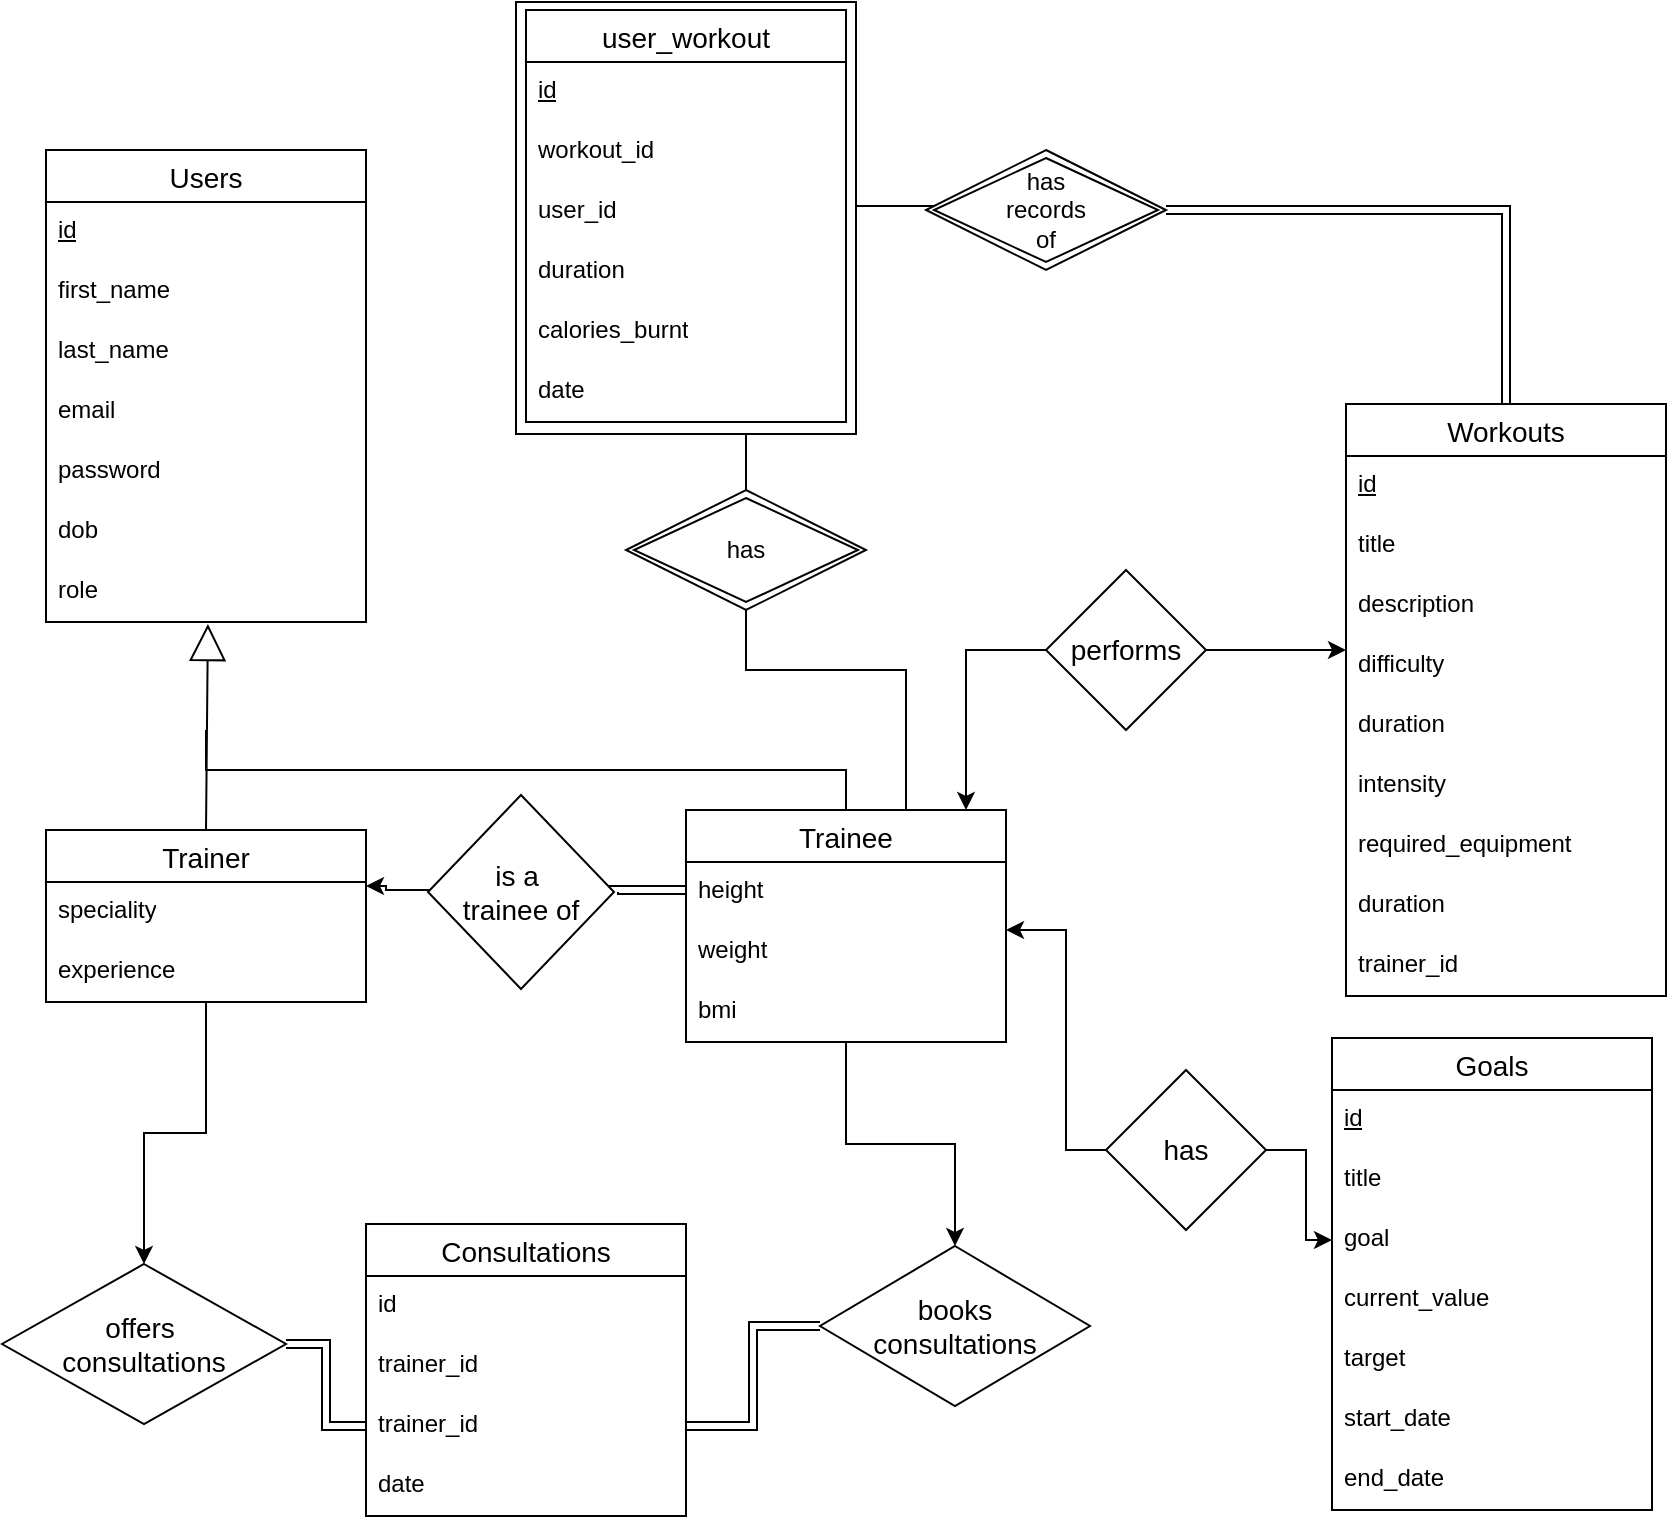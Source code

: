 <mxfile version="24.1.0" type="device">
  <diagram id="R2lEEEUBdFMjLlhIrx00" name="Page-1">
    <mxGraphModel dx="2232" dy="1115" grid="0" gridSize="10" guides="1" tooltips="1" connect="1" arrows="1" fold="1" page="1" pageScale="1" pageWidth="850" pageHeight="1100" math="0" shadow="0" extFonts="Permanent Marker^https://fonts.googleapis.com/css?family=Permanent+Marker">
      <root>
        <mxCell id="0" />
        <mxCell id="1" parent="0" />
        <mxCell id="vYRqb_S8oI8tM6KtPn8w-90" value="" style="edgeStyle=orthogonalEdgeStyle;rounded=0;orthogonalLoop=1;jettySize=auto;html=1;startArrow=none;startFill=0;endArrow=none;endFill=0;entryX=0.031;entryY=0.517;entryDx=0;entryDy=0;entryPerimeter=0;" parent="1" source="dsEKeWwiXh3vwSFn_Av_-27" target="vYRqb_S8oI8tM6KtPn8w-98" edge="1">
          <mxGeometry relative="1" as="geometry">
            <mxPoint x="462" y="188" as="targetPoint" />
            <Array as="points">
              <mxPoint x="466" y="188" />
            </Array>
          </mxGeometry>
        </mxCell>
        <mxCell id="dsEKeWwiXh3vwSFn_Av_-67" value="Goals" style="swimlane;fontStyle=0;childLayout=stackLayout;horizontal=1;startSize=26;horizontalStack=0;resizeParent=1;resizeParentMax=0;resizeLast=0;collapsible=1;marginBottom=0;align=center;fontSize=14;" parent="1" vertex="1">
          <mxGeometry x="665" y="604" width="160" height="236" as="geometry" />
        </mxCell>
        <mxCell id="dsEKeWwiXh3vwSFn_Av_-68" value="id" style="text;strokeColor=none;fillColor=none;spacingLeft=4;spacingRight=4;overflow=hidden;rotatable=0;points=[[0,0.5],[1,0.5]];portConstraint=eastwest;fontSize=12;whiteSpace=wrap;html=1;fontStyle=4" parent="dsEKeWwiXh3vwSFn_Av_-67" vertex="1">
          <mxGeometry y="26" width="160" height="30" as="geometry" />
        </mxCell>
        <mxCell id="dsEKeWwiXh3vwSFn_Av_-71" value="title" style="text;strokeColor=none;fillColor=none;spacingLeft=4;spacingRight=4;overflow=hidden;rotatable=0;points=[[0,0.5],[1,0.5]];portConstraint=eastwest;fontSize=12;whiteSpace=wrap;html=1;" parent="dsEKeWwiXh3vwSFn_Av_-67" vertex="1">
          <mxGeometry y="56" width="160" height="30" as="geometry" />
        </mxCell>
        <mxCell id="dsEKeWwiXh3vwSFn_Av_-72" value="goal" style="text;strokeColor=none;fillColor=none;spacingLeft=4;spacingRight=4;overflow=hidden;rotatable=0;points=[[0,0.5],[1,0.5]];portConstraint=eastwest;fontSize=12;whiteSpace=wrap;html=1;" parent="dsEKeWwiXh3vwSFn_Av_-67" vertex="1">
          <mxGeometry y="86" width="160" height="30" as="geometry" />
        </mxCell>
        <mxCell id="dsEKeWwiXh3vwSFn_Av_-73" value="current_value" style="text;strokeColor=none;fillColor=none;spacingLeft=4;spacingRight=4;overflow=hidden;rotatable=0;points=[[0,0.5],[1,0.5]];portConstraint=eastwest;fontSize=12;whiteSpace=wrap;html=1;" parent="dsEKeWwiXh3vwSFn_Av_-67" vertex="1">
          <mxGeometry y="116" width="160" height="30" as="geometry" />
        </mxCell>
        <mxCell id="vYRqb_S8oI8tM6KtPn8w-14" value="target" style="text;strokeColor=none;fillColor=none;spacingLeft=4;spacingRight=4;overflow=hidden;rotatable=0;points=[[0,0.5],[1,0.5]];portConstraint=eastwest;fontSize=12;whiteSpace=wrap;html=1;" parent="dsEKeWwiXh3vwSFn_Av_-67" vertex="1">
          <mxGeometry y="146" width="160" height="30" as="geometry" />
        </mxCell>
        <mxCell id="vYRqb_S8oI8tM6KtPn8w-15" value="start_date" style="text;strokeColor=none;fillColor=none;spacingLeft=4;spacingRight=4;overflow=hidden;rotatable=0;points=[[0,0.5],[1,0.5]];portConstraint=eastwest;fontSize=12;whiteSpace=wrap;html=1;" parent="dsEKeWwiXh3vwSFn_Av_-67" vertex="1">
          <mxGeometry y="176" width="160" height="30" as="geometry" />
        </mxCell>
        <mxCell id="9ZG30QUj6RVwL9zgfrv7-12" value="end_date" style="text;strokeColor=none;fillColor=none;spacingLeft=4;spacingRight=4;overflow=hidden;rotatable=0;points=[[0,0.5],[1,0.5]];portConstraint=eastwest;fontSize=12;whiteSpace=wrap;html=1;" vertex="1" parent="dsEKeWwiXh3vwSFn_Av_-67">
          <mxGeometry y="206" width="160" height="30" as="geometry" />
        </mxCell>
        <mxCell id="dsEKeWwiXh3vwSFn_Av_-12" value="Workouts" style="swimlane;fontStyle=0;childLayout=stackLayout;horizontal=1;startSize=26;horizontalStack=0;resizeParent=1;resizeParentMax=0;resizeLast=0;collapsible=1;marginBottom=0;align=center;fontSize=14;" parent="1" vertex="1">
          <mxGeometry x="672" y="287" width="160" height="296" as="geometry" />
        </mxCell>
        <mxCell id="dsEKeWwiXh3vwSFn_Av_-13" value="id" style="text;strokeColor=none;fillColor=none;spacingLeft=4;spacingRight=4;overflow=hidden;rotatable=0;points=[[0,0.5],[1,0.5]];portConstraint=eastwest;fontSize=12;whiteSpace=wrap;html=1;fontStyle=4" parent="dsEKeWwiXh3vwSFn_Av_-12" vertex="1">
          <mxGeometry y="26" width="160" height="30" as="geometry" />
        </mxCell>
        <mxCell id="dsEKeWwiXh3vwSFn_Av_-14" value="title" style="text;strokeColor=none;fillColor=none;spacingLeft=4;spacingRight=4;overflow=hidden;rotatable=0;points=[[0,0.5],[1,0.5]];portConstraint=eastwest;fontSize=12;whiteSpace=wrap;html=1;" parent="dsEKeWwiXh3vwSFn_Av_-12" vertex="1">
          <mxGeometry y="56" width="160" height="30" as="geometry" />
        </mxCell>
        <mxCell id="dsEKeWwiXh3vwSFn_Av_-15" value="description" style="text;strokeColor=none;fillColor=none;spacingLeft=4;spacingRight=4;overflow=hidden;rotatable=0;points=[[0,0.5],[1,0.5]];portConstraint=eastwest;fontSize=12;whiteSpace=wrap;html=1;" parent="dsEKeWwiXh3vwSFn_Av_-12" vertex="1">
          <mxGeometry y="86" width="160" height="30" as="geometry" />
        </mxCell>
        <mxCell id="dsEKeWwiXh3vwSFn_Av_-17" value="difficulty" style="text;strokeColor=none;fillColor=none;spacingLeft=4;spacingRight=4;overflow=hidden;rotatable=0;points=[[0,0.5],[1,0.5]];portConstraint=eastwest;fontSize=12;whiteSpace=wrap;html=1;" parent="dsEKeWwiXh3vwSFn_Av_-12" vertex="1">
          <mxGeometry y="116" width="160" height="30" as="geometry" />
        </mxCell>
        <mxCell id="dsEKeWwiXh3vwSFn_Av_-18" value="duration" style="text;strokeColor=none;fillColor=none;spacingLeft=4;spacingRight=4;overflow=hidden;rotatable=0;points=[[0,0.5],[1,0.5]];portConstraint=eastwest;fontSize=12;whiteSpace=wrap;html=1;" parent="dsEKeWwiXh3vwSFn_Av_-12" vertex="1">
          <mxGeometry y="146" width="160" height="30" as="geometry" />
        </mxCell>
        <mxCell id="9ZG30QUj6RVwL9zgfrv7-5" value="intensity" style="text;strokeColor=none;fillColor=none;spacingLeft=4;spacingRight=4;overflow=hidden;rotatable=0;points=[[0,0.5],[1,0.5]];portConstraint=eastwest;fontSize=12;whiteSpace=wrap;html=1;" vertex="1" parent="dsEKeWwiXh3vwSFn_Av_-12">
          <mxGeometry y="176" width="160" height="30" as="geometry" />
        </mxCell>
        <mxCell id="9ZG30QUj6RVwL9zgfrv7-6" value="required_equipment" style="text;strokeColor=none;fillColor=none;spacingLeft=4;spacingRight=4;overflow=hidden;rotatable=0;points=[[0,0.5],[1,0.5]];portConstraint=eastwest;fontSize=12;whiteSpace=wrap;html=1;" vertex="1" parent="dsEKeWwiXh3vwSFn_Av_-12">
          <mxGeometry y="206" width="160" height="30" as="geometry" />
        </mxCell>
        <mxCell id="9ZG30QUj6RVwL9zgfrv7-7" value="duration" style="text;strokeColor=none;fillColor=none;spacingLeft=4;spacingRight=4;overflow=hidden;rotatable=0;points=[[0,0.5],[1,0.5]];portConstraint=eastwest;fontSize=12;whiteSpace=wrap;html=1;" vertex="1" parent="dsEKeWwiXh3vwSFn_Av_-12">
          <mxGeometry y="236" width="160" height="30" as="geometry" />
        </mxCell>
        <mxCell id="9ZG30QUj6RVwL9zgfrv7-9" value="trainer_id" style="text;strokeColor=none;fillColor=none;spacingLeft=4;spacingRight=4;overflow=hidden;rotatable=0;points=[[0,0.5],[1,0.5]];portConstraint=eastwest;fontSize=12;whiteSpace=wrap;html=1;" vertex="1" parent="dsEKeWwiXh3vwSFn_Av_-12">
          <mxGeometry y="266" width="160" height="30" as="geometry" />
        </mxCell>
        <mxCell id="vYRqb_S8oI8tM6KtPn8w-95" value="" style="edgeStyle=orthogonalEdgeStyle;rounded=0;orthogonalLoop=1;jettySize=auto;html=1;" parent="1" source="vYRqb_S8oI8tM6KtPn8w-94" target="vYRqb_S8oI8tM6KtPn8w-33" edge="1">
          <mxGeometry relative="1" as="geometry">
            <Array as="points">
              <mxPoint x="482" y="410" />
            </Array>
          </mxGeometry>
        </mxCell>
        <mxCell id="WO7m2SJGeX4X1nZ1OJgk-1" value="Users" style="swimlane;fontStyle=0;childLayout=stackLayout;horizontal=1;startSize=26;horizontalStack=0;resizeParent=1;resizeParentMax=0;resizeLast=0;collapsible=1;marginBottom=0;align=center;fontSize=14;" parent="1" vertex="1">
          <mxGeometry x="22" y="160" width="160" height="236" as="geometry">
            <mxRectangle x="-820" y="10" width="70" height="30" as="alternateBounds" />
          </mxGeometry>
        </mxCell>
        <mxCell id="WO7m2SJGeX4X1nZ1OJgk-2" value="&lt;u&gt;id&lt;/u&gt;" style="text;strokeColor=none;fillColor=none;spacingLeft=4;spacingRight=4;overflow=hidden;rotatable=0;points=[[0,0.5],[1,0.5]];portConstraint=eastwest;fontSize=12;whiteSpace=wrap;html=1;" parent="WO7m2SJGeX4X1nZ1OJgk-1" vertex="1">
          <mxGeometry y="26" width="160" height="30" as="geometry" />
        </mxCell>
        <mxCell id="WO7m2SJGeX4X1nZ1OJgk-3" value="first_name" style="text;strokeColor=none;fillColor=none;spacingLeft=4;spacingRight=4;overflow=hidden;rotatable=0;points=[[0,0.5],[1,0.5]];portConstraint=eastwest;fontSize=12;whiteSpace=wrap;html=1;" parent="WO7m2SJGeX4X1nZ1OJgk-1" vertex="1">
          <mxGeometry y="56" width="160" height="30" as="geometry" />
        </mxCell>
        <mxCell id="WO7m2SJGeX4X1nZ1OJgk-4" value="last_name" style="text;strokeColor=none;fillColor=none;spacingLeft=4;spacingRight=4;overflow=hidden;rotatable=0;points=[[0,0.5],[1,0.5]];portConstraint=eastwest;fontSize=12;whiteSpace=wrap;html=1;" parent="WO7m2SJGeX4X1nZ1OJgk-1" vertex="1">
          <mxGeometry y="86" width="160" height="30" as="geometry" />
        </mxCell>
        <mxCell id="dsEKeWwiXh3vwSFn_Av_-4" value="email" style="text;strokeColor=none;fillColor=none;spacingLeft=4;spacingRight=4;overflow=hidden;rotatable=0;points=[[0,0.5],[1,0.5]];portConstraint=eastwest;fontSize=12;whiteSpace=wrap;html=1;" parent="WO7m2SJGeX4X1nZ1OJgk-1" vertex="1">
          <mxGeometry y="116" width="160" height="30" as="geometry" />
        </mxCell>
        <mxCell id="dsEKeWwiXh3vwSFn_Av_-5" value="password" style="text;strokeColor=none;fillColor=none;spacingLeft=4;spacingRight=4;overflow=hidden;rotatable=0;points=[[0,0.5],[1,0.5]];portConstraint=eastwest;fontSize=12;whiteSpace=wrap;html=1;" parent="WO7m2SJGeX4X1nZ1OJgk-1" vertex="1">
          <mxGeometry y="146" width="160" height="30" as="geometry" />
        </mxCell>
        <mxCell id="dsEKeWwiXh3vwSFn_Av_-3" value="dob" style="text;strokeColor=none;fillColor=none;spacingLeft=4;spacingRight=4;overflow=hidden;rotatable=0;points=[[0,0.5],[1,0.5]];portConstraint=eastwest;fontSize=12;whiteSpace=wrap;html=1;" parent="WO7m2SJGeX4X1nZ1OJgk-1" vertex="1">
          <mxGeometry y="176" width="160" height="30" as="geometry" />
        </mxCell>
        <mxCell id="dsEKeWwiXh3vwSFn_Av_-8" value="role" style="text;strokeColor=none;fillColor=none;spacingLeft=4;spacingRight=4;overflow=hidden;rotatable=0;points=[[0,0.5],[1,0.5]];portConstraint=eastwest;fontSize=12;whiteSpace=wrap;html=1;" parent="WO7m2SJGeX4X1nZ1OJgk-1" vertex="1">
          <mxGeometry y="206" width="160" height="30" as="geometry" />
        </mxCell>
        <mxCell id="vYRqb_S8oI8tM6KtPn8w-32" value="" style="edgeStyle=orthogonalEdgeStyle;rounded=0;orthogonalLoop=1;jettySize=auto;html=1;endArrow=block;endFill=0;endSize=16;entryX=0.506;entryY=1.033;entryDx=0;entryDy=0;entryPerimeter=0;" parent="1" edge="1" target="dsEKeWwiXh3vwSFn_Av_-8">
          <mxGeometry relative="1" as="geometry">
            <mxPoint x="101.9" y="510.81" as="sourcePoint" />
            <mxPoint x="101.9" y="426" as="targetPoint" />
            <Array as="points" />
          </mxGeometry>
        </mxCell>
        <mxCell id="9ZG30QUj6RVwL9zgfrv7-22" value="" style="edgeStyle=orthogonalEdgeStyle;rounded=0;orthogonalLoop=1;jettySize=auto;html=1;" edge="1" parent="1" source="vYRqb_S8oI8tM6KtPn8w-26" target="9ZG30QUj6RVwL9zgfrv7-21">
          <mxGeometry relative="1" as="geometry" />
        </mxCell>
        <mxCell id="vYRqb_S8oI8tM6KtPn8w-26" value="Trainer" style="swimlane;fontStyle=0;childLayout=stackLayout;horizontal=1;startSize=26;horizontalStack=0;resizeParent=1;resizeParentMax=0;resizeLast=0;collapsible=1;marginBottom=0;align=center;fontSize=14;" parent="1" vertex="1">
          <mxGeometry x="22" y="500" width="160" height="86" as="geometry" />
        </mxCell>
        <mxCell id="9ZG30QUj6RVwL9zgfrv7-10" value="speciality&lt;div&gt;&lt;br&gt;&lt;/div&gt;&lt;div&gt;&lt;br&gt;&lt;/div&gt;" style="text;strokeColor=none;fillColor=none;spacingLeft=4;spacingRight=4;overflow=hidden;rotatable=0;points=[[0,0.5],[1,0.5]];portConstraint=eastwest;fontSize=12;whiteSpace=wrap;html=1;" vertex="1" parent="vYRqb_S8oI8tM6KtPn8w-26">
          <mxGeometry y="26" width="160" height="30" as="geometry" />
        </mxCell>
        <mxCell id="9ZG30QUj6RVwL9zgfrv7-11" value="experience" style="text;strokeColor=none;fillColor=none;spacingLeft=4;spacingRight=4;overflow=hidden;rotatable=0;points=[[0,0.5],[1,0.5]];portConstraint=eastwest;fontSize=12;whiteSpace=wrap;html=1;" vertex="1" parent="vYRqb_S8oI8tM6KtPn8w-26">
          <mxGeometry y="56" width="160" height="30" as="geometry" />
        </mxCell>
        <mxCell id="vYRqb_S8oI8tM6KtPn8w-37" value="" style="edgeStyle=orthogonalEdgeStyle;rounded=0;orthogonalLoop=1;jettySize=auto;html=1;endArrow=none;endFill=0;endSize=16;exitX=0.5;exitY=0;exitDx=0;exitDy=0;" parent="1" source="vYRqb_S8oI8tM6KtPn8w-33" edge="1">
          <mxGeometry relative="1" as="geometry">
            <mxPoint x="102" y="450" as="targetPoint" />
            <Array as="points">
              <mxPoint x="422" y="470" />
              <mxPoint x="102" y="470" />
            </Array>
          </mxGeometry>
        </mxCell>
        <mxCell id="vYRqb_S8oI8tM6KtPn8w-105" value="" style="edgeStyle=orthogonalEdgeStyle;rounded=0;orthogonalLoop=1;jettySize=auto;html=1;entryX=0.5;entryY=1;entryDx=0;entryDy=0;endArrow=none;endFill=0;" parent="1" source="vYRqb_S8oI8tM6KtPn8w-33" target="vYRqb_S8oI8tM6KtPn8w-104" edge="1">
          <mxGeometry relative="1" as="geometry">
            <Array as="points">
              <mxPoint x="452" y="420" />
              <mxPoint x="372" y="420" />
            </Array>
          </mxGeometry>
        </mxCell>
        <mxCell id="vYRqb_S8oI8tM6KtPn8w-142" value="" style="edgeStyle=orthogonalEdgeStyle;rounded=0;orthogonalLoop=1;jettySize=auto;html=1;" parent="1" source="vYRqb_S8oI8tM6KtPn8w-141" target="vYRqb_S8oI8tM6KtPn8w-33" edge="1">
          <mxGeometry relative="1" as="geometry">
            <Array as="points">
              <mxPoint x="532" y="660" />
              <mxPoint x="532" y="550" />
            </Array>
          </mxGeometry>
        </mxCell>
        <mxCell id="9ZG30QUj6RVwL9zgfrv7-25" value="" style="edgeStyle=orthogonalEdgeStyle;rounded=0;orthogonalLoop=1;jettySize=auto;html=1;" edge="1" parent="1" source="vYRqb_S8oI8tM6KtPn8w-33" target="9ZG30QUj6RVwL9zgfrv7-24">
          <mxGeometry relative="1" as="geometry" />
        </mxCell>
        <mxCell id="vYRqb_S8oI8tM6KtPn8w-33" value="Trainee" style="swimlane;fontStyle=0;childLayout=stackLayout;horizontal=1;startSize=26;horizontalStack=0;resizeParent=1;resizeParentMax=0;resizeLast=0;collapsible=1;marginBottom=0;align=center;fontSize=14;" parent="1" vertex="1">
          <mxGeometry x="342" y="490" width="160" height="116" as="geometry" />
        </mxCell>
        <mxCell id="dsEKeWwiXh3vwSFn_Av_-11" value="height" style="text;strokeColor=none;fillColor=none;spacingLeft=4;spacingRight=4;overflow=hidden;rotatable=0;points=[[0,0.5],[1,0.5]];portConstraint=eastwest;fontSize=12;whiteSpace=wrap;html=1;" parent="vYRqb_S8oI8tM6KtPn8w-33" vertex="1">
          <mxGeometry y="26" width="160" height="30" as="geometry" />
        </mxCell>
        <mxCell id="dsEKeWwiXh3vwSFn_Av_-10" value="weight" style="text;strokeColor=none;fillColor=none;spacingLeft=4;spacingRight=4;overflow=hidden;rotatable=0;points=[[0,0.5],[1,0.5]];portConstraint=eastwest;fontSize=12;whiteSpace=wrap;html=1;" parent="vYRqb_S8oI8tM6KtPn8w-33" vertex="1">
          <mxGeometry y="56" width="160" height="30" as="geometry" />
        </mxCell>
        <mxCell id="dsEKeWwiXh3vwSFn_Av_-9" value="bmi" style="text;strokeColor=none;fillColor=none;spacingLeft=4;spacingRight=4;overflow=hidden;rotatable=0;points=[[0,0.5],[1,0.5]];portConstraint=eastwest;fontSize=12;whiteSpace=wrap;html=1;" parent="vYRqb_S8oI8tM6KtPn8w-33" vertex="1">
          <mxGeometry y="86" width="160" height="30" as="geometry" />
        </mxCell>
        <mxCell id="vYRqb_S8oI8tM6KtPn8w-48" value="" style="edgeStyle=orthogonalEdgeStyle;rounded=0;orthogonalLoop=1;jettySize=auto;html=1;shape=link;exitX=1;exitY=0.5;exitDx=0;exitDy=0;" parent="1" source="vYRqb_S8oI8tM6KtPn8w-46" target="dsEKeWwiXh3vwSFn_Av_-11" edge="1">
          <mxGeometry relative="1" as="geometry">
            <mxPoint x="337" y="535.0" as="targetPoint" />
            <Array as="points">
              <mxPoint x="332" y="530" />
              <mxPoint x="332" y="530" />
            </Array>
          </mxGeometry>
        </mxCell>
        <mxCell id="vYRqb_S8oI8tM6KtPn8w-46" value="is a&amp;nbsp;&lt;div&gt;trainee of&lt;/div&gt;" style="rhombus;whiteSpace=wrap;html=1;fontSize=14;fontStyle=0;startSize=26;" parent="1" vertex="1">
          <mxGeometry x="213" y="482.5" width="93" height="97" as="geometry" />
        </mxCell>
        <mxCell id="vYRqb_S8oI8tM6KtPn8w-47" value="" style="edgeStyle=orthogonalEdgeStyle;rounded=0;orthogonalLoop=1;jettySize=auto;html=1;" parent="1" source="vYRqb_S8oI8tM6KtPn8w-46" target="vYRqb_S8oI8tM6KtPn8w-26" edge="1">
          <mxGeometry relative="1" as="geometry">
            <Array as="points">
              <mxPoint x="192" y="530" />
              <mxPoint x="192" y="528" />
            </Array>
          </mxGeometry>
        </mxCell>
        <mxCell id="26fUNHpZDfPD_F_0Z8rU-1" value="" style="edgeStyle=orthogonalEdgeStyle;rounded=0;orthogonalLoop=1;jettySize=auto;html=1;exitX=1;exitY=0.5;exitDx=0;exitDy=0;" parent="1" source="vYRqb_S8oI8tM6KtPn8w-94" target="dsEKeWwiXh3vwSFn_Av_-17" edge="1">
          <mxGeometry relative="1" as="geometry">
            <Array as="points">
              <mxPoint x="653" y="410" />
              <mxPoint x="653" y="410" />
            </Array>
          </mxGeometry>
        </mxCell>
        <mxCell id="vYRqb_S8oI8tM6KtPn8w-94" value="performs" style="rhombus;whiteSpace=wrap;html=1;fontSize=14;fontStyle=0;startSize=26;" parent="1" vertex="1">
          <mxGeometry x="522" y="370" width="80" height="80" as="geometry" />
        </mxCell>
        <mxCell id="9ZG30QUj6RVwL9zgfrv7-3" style="edgeStyle=orthogonalEdgeStyle;rounded=0;orthogonalLoop=1;jettySize=auto;html=1;exitX=1;exitY=0.5;exitDx=0;exitDy=0;shape=link;" edge="1" parent="1" source="vYRqb_S8oI8tM6KtPn8w-98" target="dsEKeWwiXh3vwSFn_Av_-12">
          <mxGeometry relative="1" as="geometry" />
        </mxCell>
        <mxCell id="vYRqb_S8oI8tM6KtPn8w-98" value="has&lt;br&gt;records&lt;br&gt;of" style="shape=rhombus;double=1;perimeter=rhombusPerimeter;whiteSpace=wrap;html=1;align=center;" parent="1" vertex="1">
          <mxGeometry x="462" y="160" width="120" height="60" as="geometry" />
        </mxCell>
        <mxCell id="vYRqb_S8oI8tM6KtPn8w-106" value="" style="edgeStyle=orthogonalEdgeStyle;rounded=0;orthogonalLoop=1;jettySize=auto;html=1;endArrow=none;endFill=0;" parent="1" source="vYRqb_S8oI8tM6KtPn8w-104" target="dsEKeWwiXh3vwSFn_Av_-35" edge="1">
          <mxGeometry relative="1" as="geometry">
            <Array as="points">
              <mxPoint x="372" y="290" />
              <mxPoint x="372" y="290" />
            </Array>
          </mxGeometry>
        </mxCell>
        <mxCell id="vYRqb_S8oI8tM6KtPn8w-104" value="has" style="shape=rhombus;double=1;perimeter=rhombusPerimeter;whiteSpace=wrap;html=1;align=center;" parent="1" vertex="1">
          <mxGeometry x="312" y="330" width="120" height="60" as="geometry" />
        </mxCell>
        <mxCell id="vYRqb_S8oI8tM6KtPn8w-143" value="" style="edgeStyle=orthogonalEdgeStyle;rounded=0;orthogonalLoop=1;jettySize=auto;html=1;" parent="1" source="vYRqb_S8oI8tM6KtPn8w-141" target="dsEKeWwiXh3vwSFn_Av_-72" edge="1">
          <mxGeometry relative="1" as="geometry" />
        </mxCell>
        <mxCell id="vYRqb_S8oI8tM6KtPn8w-141" value="has" style="rhombus;whiteSpace=wrap;html=1;fontSize=14;fontStyle=0;startSize=26;" parent="1" vertex="1">
          <mxGeometry x="552" y="620" width="80" height="80" as="geometry" />
        </mxCell>
        <mxCell id="vYRqb_S8oI8tM6KtPn8w-108" value="" style="rounded=0;whiteSpace=wrap;html=1;" parent="1" vertex="1">
          <mxGeometry x="257" y="86" width="170" height="216" as="geometry" />
        </mxCell>
        <mxCell id="dsEKeWwiXh3vwSFn_Av_-27" value="user_workout" style="swimlane;fontStyle=0;childLayout=stackLayout;horizontal=1;startSize=26;horizontalStack=0;resizeParent=1;resizeParentMax=0;resizeLast=0;collapsible=1;marginBottom=0;align=center;fontSize=14;" parent="1" vertex="1">
          <mxGeometry x="262" y="90" width="160" height="206" as="geometry" />
        </mxCell>
        <mxCell id="dsEKeWwiXh3vwSFn_Av_-28" value="id" style="text;strokeColor=none;fillColor=none;spacingLeft=4;spacingRight=4;overflow=hidden;rotatable=0;points=[[0,0.5],[1,0.5]];portConstraint=eastwest;fontSize=12;whiteSpace=wrap;html=1;fontStyle=4" parent="dsEKeWwiXh3vwSFn_Av_-27" vertex="1">
          <mxGeometry y="26" width="160" height="30" as="geometry" />
        </mxCell>
        <mxCell id="dsEKeWwiXh3vwSFn_Av_-31" value="workout_id" style="text;strokeColor=none;fillColor=none;spacingLeft=4;spacingRight=4;overflow=hidden;rotatable=0;points=[[0,0.5],[1,0.5]];portConstraint=eastwest;fontSize=12;whiteSpace=wrap;html=1;" parent="dsEKeWwiXh3vwSFn_Av_-27" vertex="1">
          <mxGeometry y="56" width="160" height="30" as="geometry" />
        </mxCell>
        <mxCell id="dsEKeWwiXh3vwSFn_Av_-32" value="user_id" style="text;strokeColor=none;fillColor=none;spacingLeft=4;spacingRight=4;overflow=hidden;rotatable=0;points=[[0,0.5],[1,0.5]];portConstraint=eastwest;fontSize=12;whiteSpace=wrap;html=1;" parent="dsEKeWwiXh3vwSFn_Av_-27" vertex="1">
          <mxGeometry y="86" width="160" height="30" as="geometry" />
        </mxCell>
        <mxCell id="dsEKeWwiXh3vwSFn_Av_-33" value="duration" style="text;strokeColor=none;fillColor=none;spacingLeft=4;spacingRight=4;overflow=hidden;rotatable=0;points=[[0,0.5],[1,0.5]];portConstraint=eastwest;fontSize=12;whiteSpace=wrap;html=1;" parent="dsEKeWwiXh3vwSFn_Av_-27" vertex="1">
          <mxGeometry y="116" width="160" height="30" as="geometry" />
        </mxCell>
        <mxCell id="dsEKeWwiXh3vwSFn_Av_-35" value="calories_burnt" style="text;strokeColor=none;fillColor=none;spacingLeft=4;spacingRight=4;overflow=hidden;rotatable=0;points=[[0,0.5],[1,0.5]];portConstraint=eastwest;fontSize=12;whiteSpace=wrap;html=1;" parent="dsEKeWwiXh3vwSFn_Av_-27" vertex="1">
          <mxGeometry y="146" width="160" height="30" as="geometry" />
        </mxCell>
        <mxCell id="9ZG30QUj6RVwL9zgfrv7-2" value="date" style="text;strokeColor=none;fillColor=none;spacingLeft=4;spacingRight=4;overflow=hidden;rotatable=0;points=[[0,0.5],[1,0.5]];portConstraint=eastwest;fontSize=12;whiteSpace=wrap;html=1;" vertex="1" parent="dsEKeWwiXh3vwSFn_Av_-27">
          <mxGeometry y="176" width="160" height="30" as="geometry" />
        </mxCell>
        <mxCell id="9ZG30QUj6RVwL9zgfrv7-15" value="Consultations" style="swimlane;fontStyle=0;childLayout=stackLayout;horizontal=1;startSize=26;horizontalStack=0;resizeParent=1;resizeParentMax=0;resizeLast=0;collapsible=1;marginBottom=0;align=center;fontSize=14;" vertex="1" parent="1">
          <mxGeometry x="182" y="697" width="160" height="146" as="geometry" />
        </mxCell>
        <mxCell id="9ZG30QUj6RVwL9zgfrv7-16" value="&lt;div&gt;id&lt;/div&gt;" style="text;strokeColor=none;fillColor=none;spacingLeft=4;spacingRight=4;overflow=hidden;rotatable=0;points=[[0,0.5],[1,0.5]];portConstraint=eastwest;fontSize=12;whiteSpace=wrap;html=1;" vertex="1" parent="9ZG30QUj6RVwL9zgfrv7-15">
          <mxGeometry y="26" width="160" height="30" as="geometry" />
        </mxCell>
        <mxCell id="9ZG30QUj6RVwL9zgfrv7-17" value="trainer_id" style="text;strokeColor=none;fillColor=none;spacingLeft=4;spacingRight=4;overflow=hidden;rotatable=0;points=[[0,0.5],[1,0.5]];portConstraint=eastwest;fontSize=12;whiteSpace=wrap;html=1;" vertex="1" parent="9ZG30QUj6RVwL9zgfrv7-15">
          <mxGeometry y="56" width="160" height="30" as="geometry" />
        </mxCell>
        <mxCell id="9ZG30QUj6RVwL9zgfrv7-19" value="trainer_id" style="text;strokeColor=none;fillColor=none;spacingLeft=4;spacingRight=4;overflow=hidden;rotatable=0;points=[[0,0.5],[1,0.5]];portConstraint=eastwest;fontSize=12;whiteSpace=wrap;html=1;" vertex="1" parent="9ZG30QUj6RVwL9zgfrv7-15">
          <mxGeometry y="86" width="160" height="30" as="geometry" />
        </mxCell>
        <mxCell id="9ZG30QUj6RVwL9zgfrv7-20" value="date" style="text;strokeColor=none;fillColor=none;spacingLeft=4;spacingRight=4;overflow=hidden;rotatable=0;points=[[0,0.5],[1,0.5]];portConstraint=eastwest;fontSize=12;whiteSpace=wrap;html=1;" vertex="1" parent="9ZG30QUj6RVwL9zgfrv7-15">
          <mxGeometry y="116" width="160" height="30" as="geometry" />
        </mxCell>
        <mxCell id="9ZG30QUj6RVwL9zgfrv7-23" value="" style="edgeStyle=orthogonalEdgeStyle;rounded=0;orthogonalLoop=1;jettySize=auto;html=1;shape=link;" edge="1" parent="1" source="9ZG30QUj6RVwL9zgfrv7-21" target="9ZG30QUj6RVwL9zgfrv7-19">
          <mxGeometry relative="1" as="geometry" />
        </mxCell>
        <mxCell id="9ZG30QUj6RVwL9zgfrv7-21" value="offers&amp;nbsp;&lt;div&gt;consultations&lt;/div&gt;" style="rhombus;whiteSpace=wrap;html=1;fontSize=14;fontStyle=0;startSize=26;" vertex="1" parent="1">
          <mxGeometry y="717" width="142" height="80" as="geometry" />
        </mxCell>
        <mxCell id="9ZG30QUj6RVwL9zgfrv7-26" value="" style="edgeStyle=orthogonalEdgeStyle;rounded=0;orthogonalLoop=1;jettySize=auto;html=1;shape=link;" edge="1" parent="1" source="9ZG30QUj6RVwL9zgfrv7-24" target="9ZG30QUj6RVwL9zgfrv7-19">
          <mxGeometry relative="1" as="geometry" />
        </mxCell>
        <mxCell id="9ZG30QUj6RVwL9zgfrv7-24" value="&lt;div&gt;books&lt;/div&gt;&lt;div&gt;consultations&lt;/div&gt;" style="rhombus;whiteSpace=wrap;html=1;fontSize=14;fontStyle=0;startSize=26;" vertex="1" parent="1">
          <mxGeometry x="409" y="708" width="135" height="80" as="geometry" />
        </mxCell>
      </root>
    </mxGraphModel>
  </diagram>
</mxfile>
